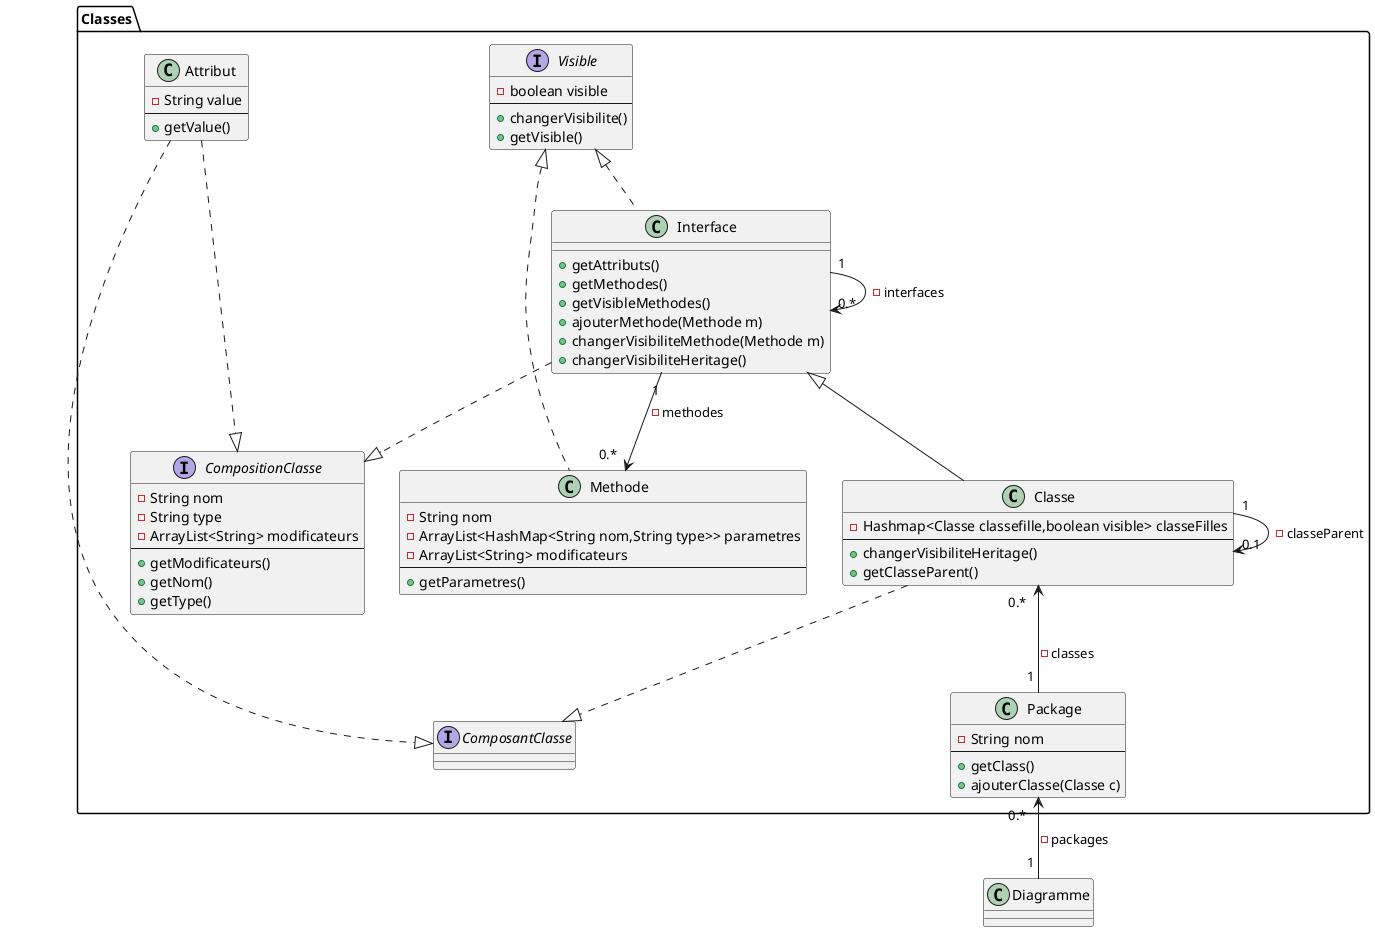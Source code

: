 @startuml
package Classes{
interface Visible{
-boolean visible
--
+changerVisibilite()
+getVisible()
}
class Classe{
-Hashmap<Classe classefille,boolean visible> classeFilles
--
+changerVisibiliteHeritage()
+getClasseParent()
}
class Methode{
-String nom
-ArrayList<HashMap<String nom,String type>> parametres
-ArrayList<String> modificateurs
--
+getParametres()
}
interface ComposantClasse{
}
interface CompositionClasse{
-String nom
-String type
-ArrayList<String> modificateurs
--
+getModificateurs()
+getNom()
+getType()
}
class Attribut{
-String value
--
+getValue()
}
class Interface{
+getAttributs()
+getMethodes()
+getVisibleMethodes()
+ajouterMethode(Methode m)
+changerVisibiliteMethode(Methode m)
+changerVisibiliteHeritage()
}
class Package{
-String nom
--
+getClass()
+ajouterClasse(Classe c)
}
}
Visible <|.. Methode
Visible <|.. Interface
Attribut ...|> CompositionClasse
Interface ..|> CompositionClasse
Classe ..|> ComposantClasse
Classe "1"-->"0.1" Classe :-classeParent
Interface "1"-->"0.*" Interface : -interfaces
Interface <|-- Classe
Interface "1"-->"0.*   " Methode : -methodes
Attribut ..|> ComposantClasse
Classe "0.*   "<--"1 " Package : -classes
Package "0.*   "<--"1 " Diagramme : -packages
@enduml